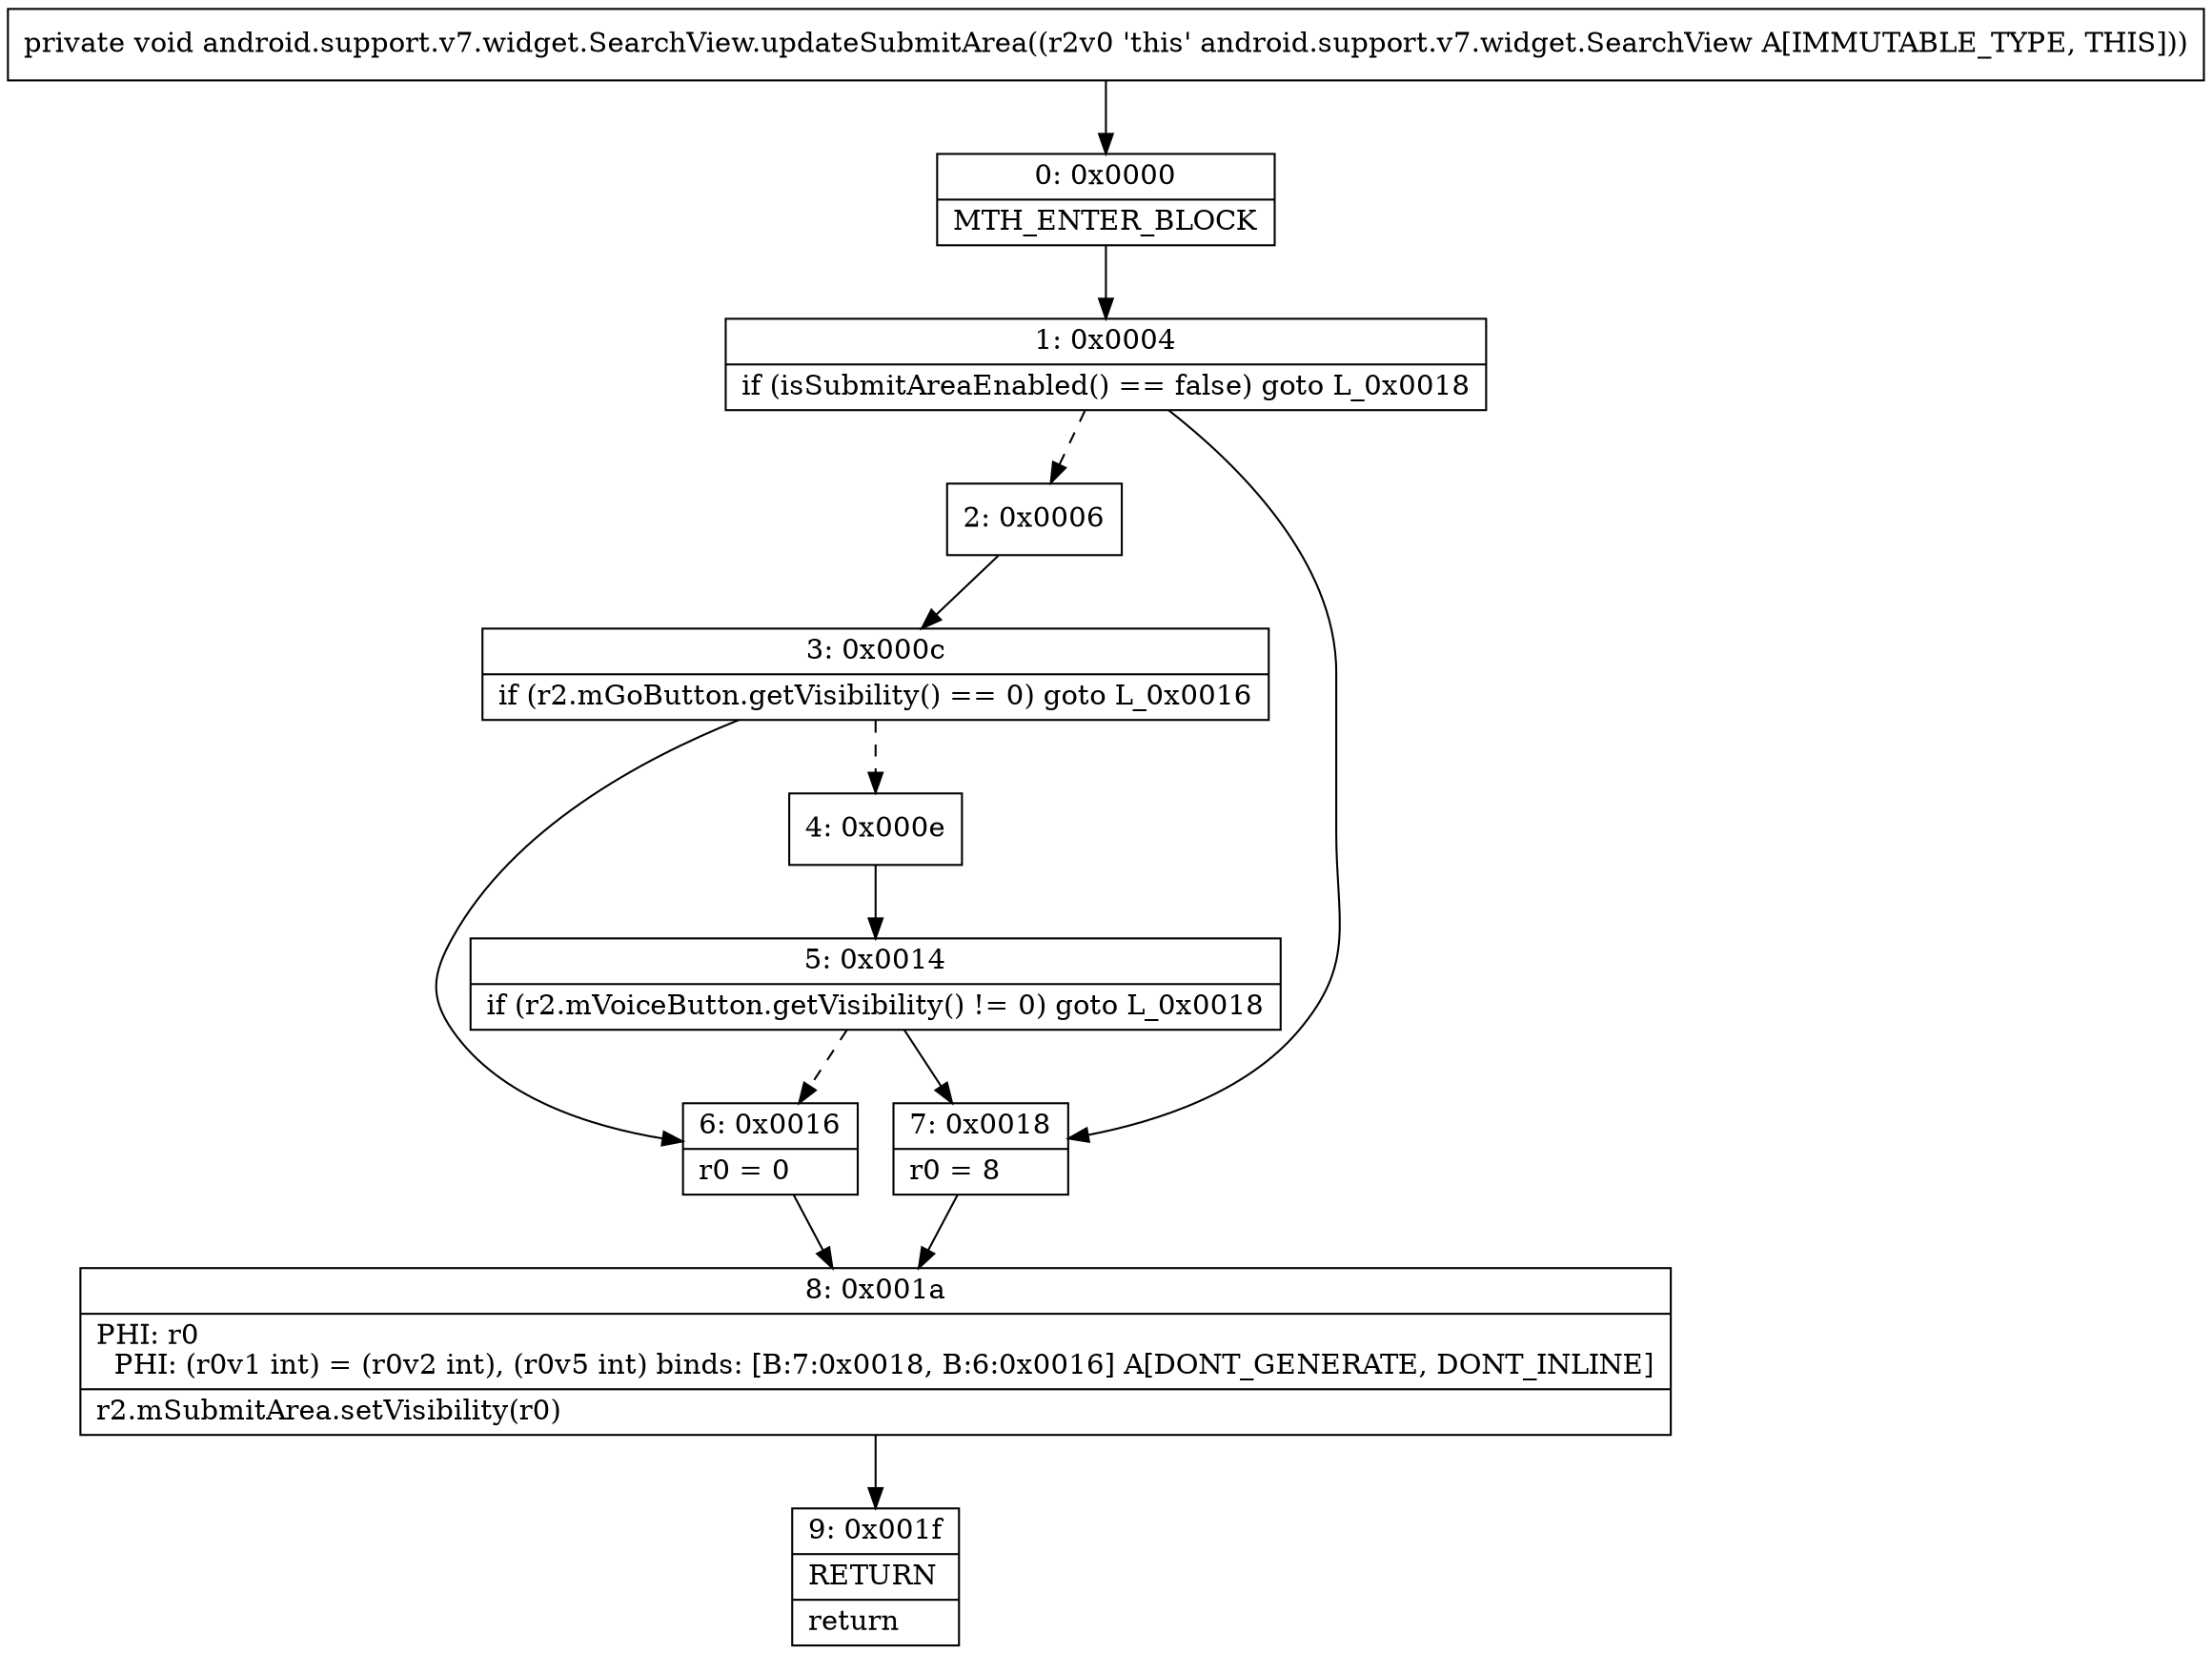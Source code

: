 digraph "CFG forandroid.support.v7.widget.SearchView.updateSubmitArea()V" {
Node_0 [shape=record,label="{0\:\ 0x0000|MTH_ENTER_BLOCK\l}"];
Node_1 [shape=record,label="{1\:\ 0x0004|if (isSubmitAreaEnabled() == false) goto L_0x0018\l}"];
Node_2 [shape=record,label="{2\:\ 0x0006}"];
Node_3 [shape=record,label="{3\:\ 0x000c|if (r2.mGoButton.getVisibility() == 0) goto L_0x0016\l}"];
Node_4 [shape=record,label="{4\:\ 0x000e}"];
Node_5 [shape=record,label="{5\:\ 0x0014|if (r2.mVoiceButton.getVisibility() != 0) goto L_0x0018\l}"];
Node_6 [shape=record,label="{6\:\ 0x0016|r0 = 0\l}"];
Node_7 [shape=record,label="{7\:\ 0x0018|r0 = 8\l}"];
Node_8 [shape=record,label="{8\:\ 0x001a|PHI: r0 \l  PHI: (r0v1 int) = (r0v2 int), (r0v5 int) binds: [B:7:0x0018, B:6:0x0016] A[DONT_GENERATE, DONT_INLINE]\l|r2.mSubmitArea.setVisibility(r0)\l}"];
Node_9 [shape=record,label="{9\:\ 0x001f|RETURN\l|return\l}"];
MethodNode[shape=record,label="{private void android.support.v7.widget.SearchView.updateSubmitArea((r2v0 'this' android.support.v7.widget.SearchView A[IMMUTABLE_TYPE, THIS])) }"];
MethodNode -> Node_0;
Node_0 -> Node_1;
Node_1 -> Node_2[style=dashed];
Node_1 -> Node_7;
Node_2 -> Node_3;
Node_3 -> Node_4[style=dashed];
Node_3 -> Node_6;
Node_4 -> Node_5;
Node_5 -> Node_6[style=dashed];
Node_5 -> Node_7;
Node_6 -> Node_8;
Node_7 -> Node_8;
Node_8 -> Node_9;
}

